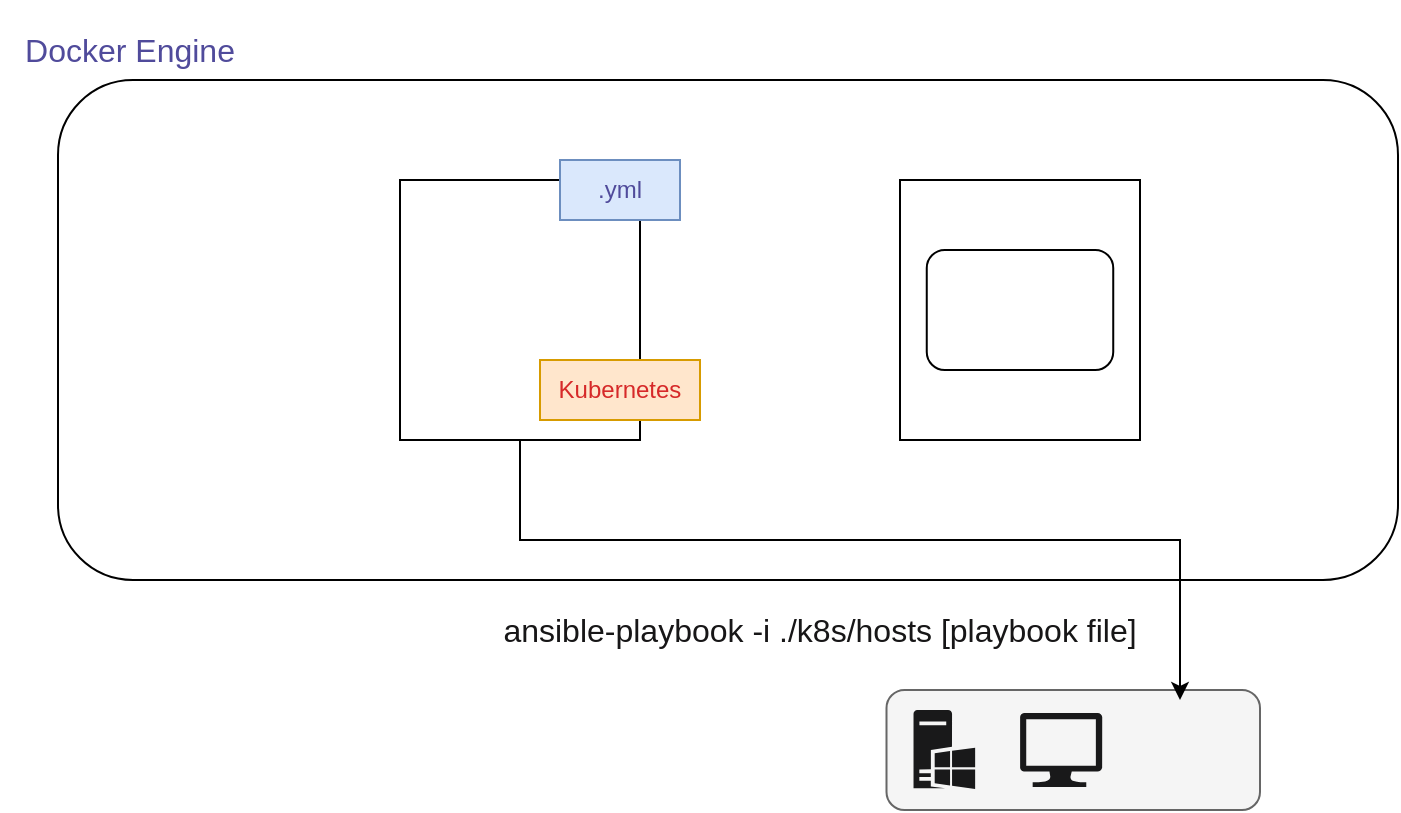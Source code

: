 <mxfile version="20.8.5" type="github">
  <diagram id="UI8Tqbnpyiyq8gxbcr4t" name="페이지-1">
    <mxGraphModel dx="2012" dy="836" grid="1" gridSize="10" guides="1" tooltips="1" connect="1" arrows="1" fold="1" page="1" pageScale="1" pageWidth="827" pageHeight="1169" math="0" shadow="0">
      <root>
        <mxCell id="0" />
        <mxCell id="1" parent="0" />
        <mxCell id="RHHGZuA_F6H2dyW4wV6K-24" value="" style="rounded=1;whiteSpace=wrap;html=1;fontSize=16;fillColor=#f5f5f5;strokeColor=#666666;fontColor=#333333;" vertex="1" parent="1">
          <mxGeometry x="493.25" y="535" width="186.75" height="60" as="geometry" />
        </mxCell>
        <mxCell id="RHHGZuA_F6H2dyW4wV6K-1" value="" style="rounded=1;whiteSpace=wrap;html=1;" vertex="1" parent="1">
          <mxGeometry x="79" y="230" width="670" height="250" as="geometry" />
        </mxCell>
        <mxCell id="RHHGZuA_F6H2dyW4wV6K-20" style="edgeStyle=orthogonalEdgeStyle;rounded=0;orthogonalLoop=1;jettySize=auto;html=1;exitX=0.5;exitY=1;exitDx=0;exitDy=0;fontSize=16;fontColor=#171617;" edge="1" parent="1" source="RHHGZuA_F6H2dyW4wV6K-2">
          <mxGeometry relative="1" as="geometry">
            <mxPoint x="640" y="540" as="targetPoint" />
            <Array as="points">
              <mxPoint x="310" y="460" />
              <mxPoint x="640" y="460" />
            </Array>
          </mxGeometry>
        </mxCell>
        <mxCell id="RHHGZuA_F6H2dyW4wV6K-2" value="" style="rounded=0;whiteSpace=wrap;html=1;" vertex="1" parent="1">
          <mxGeometry x="250" y="280" width="120" height="130" as="geometry" />
        </mxCell>
        <mxCell id="RHHGZuA_F6H2dyW4wV6K-3" value="" style="shape=image;verticalLabelPosition=bottom;labelBackgroundColor=default;verticalAlign=top;aspect=fixed;imageAspect=0;image=https://www.freecodecamp.org/news/content/images/2021/09/ansble.png;" vertex="1" parent="1">
          <mxGeometry x="255" y="309.25" width="110" height="71.5" as="geometry" />
        </mxCell>
        <mxCell id="RHHGZuA_F6H2dyW4wV6K-4" value="Kubernetes" style="rounded=0;whiteSpace=wrap;html=1;fillColor=#ffe6cc;strokeColor=#d79b00;fontColor=#d62929;" vertex="1" parent="1">
          <mxGeometry x="320" y="370" width="80" height="30" as="geometry" />
        </mxCell>
        <mxCell id="RHHGZuA_F6H2dyW4wV6K-10" value=".yml" style="text;html=1;strokeColor=#6c8ebf;fillColor=#dae8fc;align=center;verticalAlign=middle;whiteSpace=wrap;rounded=0;fontColor=#504b9b;" vertex="1" parent="1">
          <mxGeometry x="330" y="270" width="60" height="30" as="geometry" />
        </mxCell>
        <mxCell id="RHHGZuA_F6H2dyW4wV6K-11" value="" style="shape=image;verticalLabelPosition=bottom;labelBackgroundColor=default;verticalAlign=top;aspect=fixed;imageAspect=0;image=https://d1.awsstatic.com/acs/characters/Logos/Docker-Logo_Horizontel_279x131.b8a5c41e56b77706656d61080f6a0217a3ba356d.png;" vertex="1" parent="1">
          <mxGeometry x="210" y="260" width="106.49" height="50" as="geometry" />
        </mxCell>
        <mxCell id="RHHGZuA_F6H2dyW4wV6K-12" value="Docker Engine" style="text;html=1;strokeColor=none;fillColor=none;align=center;verticalAlign=middle;whiteSpace=wrap;rounded=0;fontColor=#504b9b;fontSize=16;" vertex="1" parent="1">
          <mxGeometry x="50" y="190" width="130" height="50" as="geometry" />
        </mxCell>
        <mxCell id="RHHGZuA_F6H2dyW4wV6K-13" value="" style="rounded=0;whiteSpace=wrap;html=1;" vertex="1" parent="1">
          <mxGeometry x="500" y="280" width="120" height="130" as="geometry" />
        </mxCell>
        <mxCell id="RHHGZuA_F6H2dyW4wV6K-14" value="" style="shape=image;verticalLabelPosition=bottom;labelBackgroundColor=default;verticalAlign=top;aspect=fixed;imageAspect=0;image=https://d1.awsstatic.com/acs/characters/Logos/Docker-Logo_Horizontel_279x131.b8a5c41e56b77706656d61080f6a0217a3ba356d.png;" vertex="1" parent="1">
          <mxGeometry x="450" y="260" width="106.49" height="50" as="geometry" />
        </mxCell>
        <mxCell id="RHHGZuA_F6H2dyW4wV6K-16" value="" style="rounded=1;whiteSpace=wrap;html=1;fontSize=16;fontColor=#504b9b;" vertex="1" parent="1">
          <mxGeometry x="513.38" y="315" width="93.24" height="60" as="geometry" />
        </mxCell>
        <mxCell id="RHHGZuA_F6H2dyW4wV6K-15" value="" style="shape=image;verticalLabelPosition=bottom;labelBackgroundColor=default;verticalAlign=top;aspect=fixed;imageAspect=0;image=https://d1.awsstatic.com/acs/characters/Logos/Docker-Logo_Horizontel_279x131.b8a5c41e56b77706656d61080f6a0217a3ba356d.png;" vertex="1" parent="1">
          <mxGeometry x="506.76" y="320" width="106.49" height="50" as="geometry" />
        </mxCell>
        <mxCell id="RHHGZuA_F6H2dyW4wV6K-18" value="ansible-playbook -i ./k8s/hosts [playbook file]" style="text;html=1;strokeColor=none;fillColor=none;align=center;verticalAlign=middle;whiteSpace=wrap;rounded=0;fontSize=16;fontColor=#171617;" vertex="1" parent="1">
          <mxGeometry x="290" y="490" width="340" height="30" as="geometry" />
        </mxCell>
        <mxCell id="RHHGZuA_F6H2dyW4wV6K-21" value="" style="shape=image;verticalLabelPosition=bottom;labelBackgroundColor=default;verticalAlign=top;aspect=fixed;imageAspect=0;image=https://kubernetes.io/images/favicon.png;" vertex="1" parent="1">
          <mxGeometry x="616" y="540" width="50" height="50" as="geometry" />
        </mxCell>
        <mxCell id="RHHGZuA_F6H2dyW4wV6K-22" value="" style="sketch=0;aspect=fixed;pointerEvents=1;shadow=0;dashed=0;html=1;strokeColor=none;labelPosition=center;verticalLabelPosition=bottom;verticalAlign=top;align=center;fillColor=#19191a;shape=mxgraph.azure.computer;fontSize=16;fontColor=#0D0C0D;" vertex="1" parent="1">
          <mxGeometry x="560" y="546.5" width="41.11" height="37" as="geometry" />
        </mxCell>
        <mxCell id="RHHGZuA_F6H2dyW4wV6K-23" value="" style="sketch=0;aspect=fixed;pointerEvents=1;shadow=0;dashed=0;html=1;strokeColor=none;labelPosition=center;verticalLabelPosition=bottom;verticalAlign=top;align=center;fillColor=#19191a;shape=mxgraph.mscae.enterprise.windows_server;fontSize=16;fontColor=#0D0C0D;" vertex="1" parent="1">
          <mxGeometry x="506.76" y="545" width="30.81" height="39.5" as="geometry" />
        </mxCell>
      </root>
    </mxGraphModel>
  </diagram>
</mxfile>
